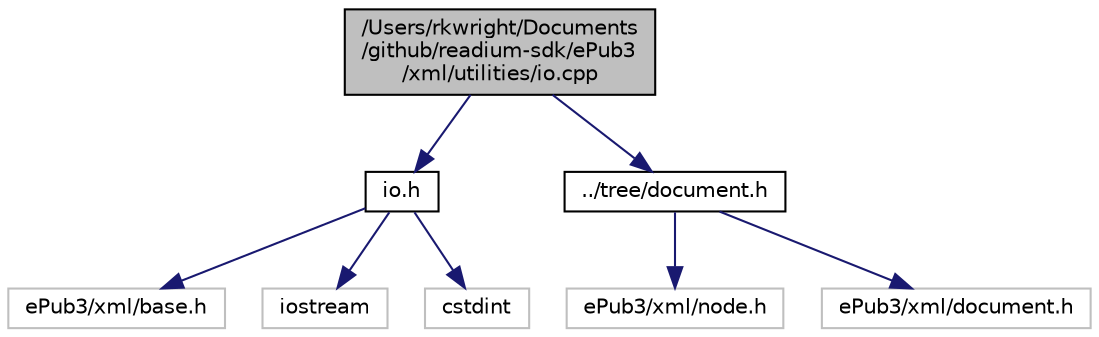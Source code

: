 digraph "/Users/rkwright/Documents/github/readium-sdk/ePub3/xml/utilities/io.cpp"
{
  edge [fontname="Helvetica",fontsize="10",labelfontname="Helvetica",labelfontsize="10"];
  node [fontname="Helvetica",fontsize="10",shape=record];
  Node1 [label="/Users/rkwright/Documents\l/github/readium-sdk/ePub3\l/xml/utilities/io.cpp",height=0.2,width=0.4,color="black", fillcolor="grey75", style="filled" fontcolor="black"];
  Node1 -> Node2 [color="midnightblue",fontsize="10",style="solid",fontname="Helvetica"];
  Node2 [label="io.h",height=0.2,width=0.4,color="black", fillcolor="white", style="filled",URL="$io_8h.xhtml"];
  Node2 -> Node3 [color="midnightblue",fontsize="10",style="solid",fontname="Helvetica"];
  Node3 [label="ePub3/xml/base.h",height=0.2,width=0.4,color="grey75", fillcolor="white", style="filled"];
  Node2 -> Node4 [color="midnightblue",fontsize="10",style="solid",fontname="Helvetica"];
  Node4 [label="iostream",height=0.2,width=0.4,color="grey75", fillcolor="white", style="filled"];
  Node2 -> Node5 [color="midnightblue",fontsize="10",style="solid",fontname="Helvetica"];
  Node5 [label="cstdint",height=0.2,width=0.4,color="grey75", fillcolor="white", style="filled"];
  Node1 -> Node6 [color="midnightblue",fontsize="10",style="solid",fontname="Helvetica"];
  Node6 [label="../tree/document.h",height=0.2,width=0.4,color="black", fillcolor="white", style="filled",URL="$document_8h.xhtml"];
  Node6 -> Node7 [color="midnightblue",fontsize="10",style="solid",fontname="Helvetica"];
  Node7 [label="ePub3/xml/node.h",height=0.2,width=0.4,color="grey75", fillcolor="white", style="filled"];
  Node6 -> Node8 [color="midnightblue",fontsize="10",style="solid",fontname="Helvetica"];
  Node8 [label="ePub3/xml/document.h",height=0.2,width=0.4,color="grey75", fillcolor="white", style="filled"];
}
